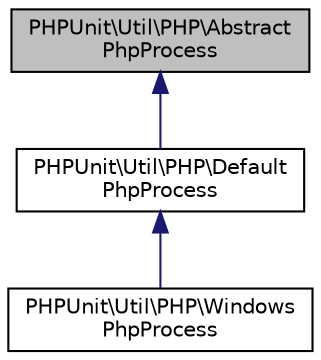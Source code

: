 digraph "PHPUnit\Util\PHP\AbstractPhpProcess"
{
  edge [fontname="Helvetica",fontsize="10",labelfontname="Helvetica",labelfontsize="10"];
  node [fontname="Helvetica",fontsize="10",shape=record];
  Node0 [label="PHPUnit\\Util\\PHP\\Abstract\lPhpProcess",height=0.2,width=0.4,color="black", fillcolor="grey75", style="filled", fontcolor="black"];
  Node0 -> Node1 [dir="back",color="midnightblue",fontsize="10",style="solid",fontname="Helvetica"];
  Node1 [label="PHPUnit\\Util\\PHP\\Default\lPhpProcess",height=0.2,width=0.4,color="black", fillcolor="white", style="filled",URL="$classPHPUnit_1_1Util_1_1PHP_1_1DefaultPhpProcess.html"];
  Node1 -> Node2 [dir="back",color="midnightblue",fontsize="10",style="solid",fontname="Helvetica"];
  Node2 [label="PHPUnit\\Util\\PHP\\Windows\lPhpProcess",height=0.2,width=0.4,color="black", fillcolor="white", style="filled",URL="$classPHPUnit_1_1Util_1_1PHP_1_1WindowsPhpProcess.html"];
}
